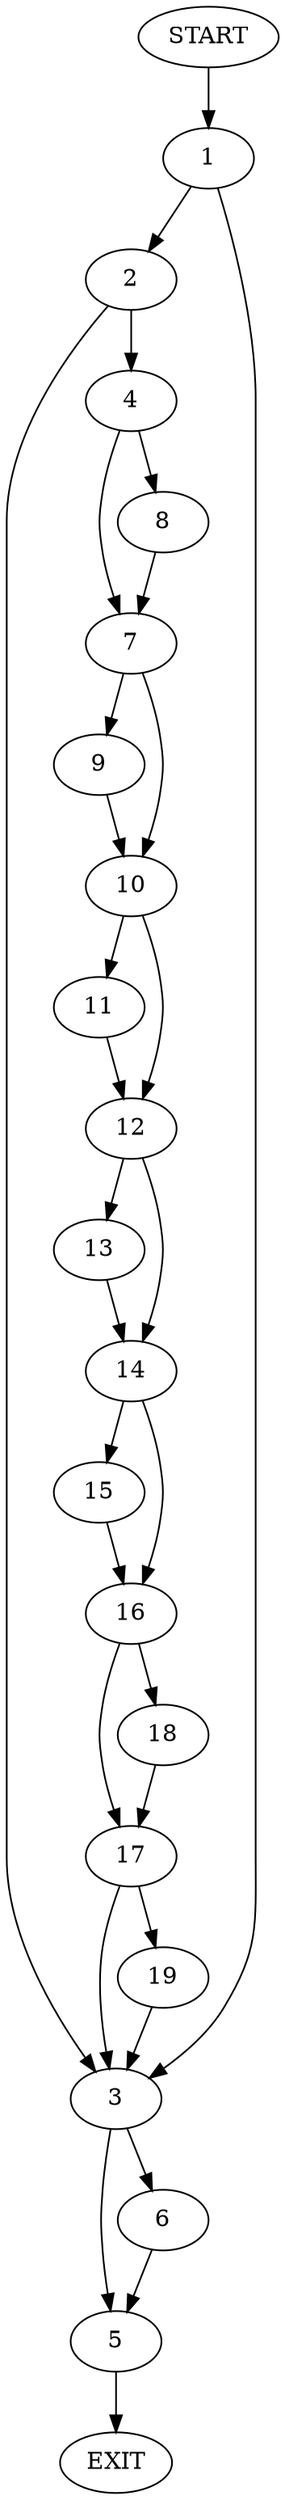 digraph {
0 [label="START"]
20 [label="EXIT"]
0 -> 1
1 -> 2
1 -> 3
2 -> 3
2 -> 4
3 -> 5
3 -> 6
4 -> 7
4 -> 8
7 -> 9
7 -> 10
8 -> 7
10 -> 11
10 -> 12
9 -> 10
11 -> 12
12 -> 13
12 -> 14
14 -> 15
14 -> 16
13 -> 14
16 -> 17
16 -> 18
15 -> 16
17 -> 3
17 -> 19
18 -> 17
19 -> 3
5 -> 20
6 -> 5
}
